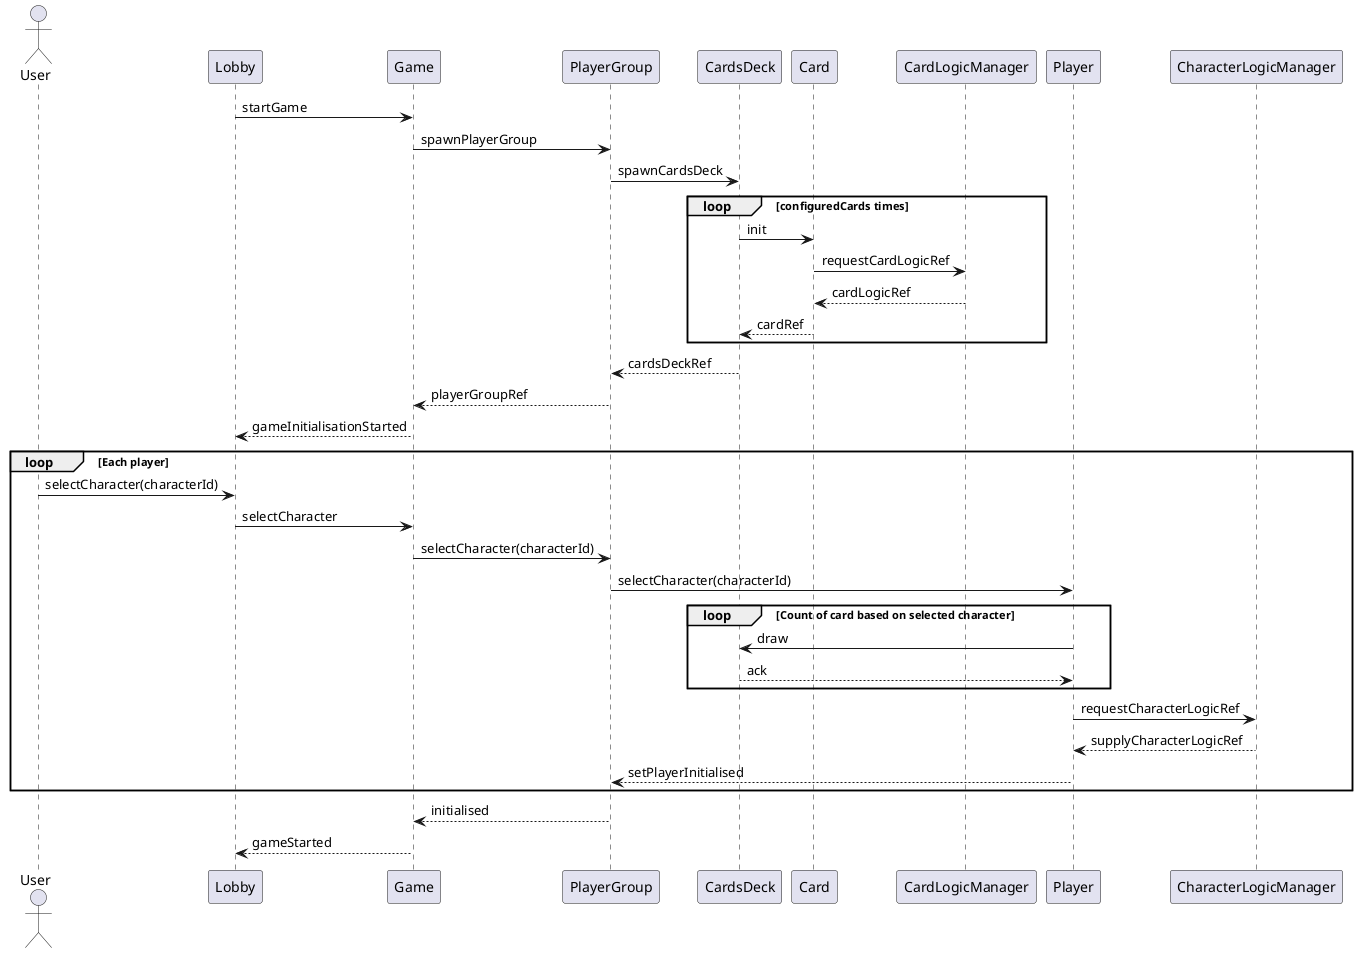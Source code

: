 @startuml

actor User
Lobby -> Game : startGame

Game -> PlayerGroup : spawnPlayerGroup

PlayerGroup -> CardsDeck : spawnCardsDeck

loop configuredCards times
    CardsDeck -> Card : init

    Card -> CardLogicManager: requestCardLogicRef
    return cardLogicRef

    Card --> CardsDeck : cardRef
end

CardsDeck --> PlayerGroup: cardsDeckRef


PlayerGroup --> Game: playerGroupRef

Game --> Lobby : gameInitialisationStarted



loop Each player
    User -> Lobby : selectCharacter(characterId)

    Lobby -> Game : selectCharacter

    Game -> PlayerGroup : selectCharacter(characterId)

    PlayerGroup -> Player : selectCharacter(characterId)

    loop Count of card based on selected character
        Player -> CardsDeck : draw
        return ack
    end

    Player -> CharacterLogicManager : requestCharacterLogicRef
    return supplyCharacterLogicRef

    Player --> PlayerGroup : setPlayerInitialised
end

PlayerGroup --> Game : initialised

Game --> Lobby : gameStarted

@enduml